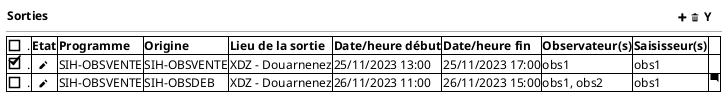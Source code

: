 @startsalt
{
  { <b>Sorties | . | . |. |. |. |. |. |. |. |. |. |. |. |. |. |. |. |. |. |. |. |. |. |. |. |. |. |. |. |. |. |. |. |. |. |. |. |. |. |. |. |. |. |. |. |. |. |. |. |. |. |. |. |. |. |. |. |. |. |. |. |. |. |. |. |. |. |. |. |. |. |. |. |. |. |. |. |. |. |. |. |. |. |. |. |. |. |. |. |. |. |. |. |. |. |. |. |. |. |. |. |. |. |. |. |. |. |. |. |. |. |. |. |. |. |. |. |. |. |.   { <&plus> <&trash> <b>Y } }
  --


	{#
     [ ]. | <b>Etat | <b>Programme | <b>Origine | <b>Lieu de la sortie | <b>Date/heure début | <b>Date/heure fin | <b>Observateur(s) | <b>Saisisseur(s) | .
     [X]. | <b>  <&pencil> | SIH-OBSVENTE | SIH-OBSVENTE | XDZ - Douarnenez | 25/11/2023 13:00 | 25/11/2023 17:00 | obs1 | obs1
     [ ]. | <b>  <&pencil> | SIH-OBSVENTE | SIH-OBSDEB | XDZ - Douarnenez | 26/11/2023 11:00 | 26/11/2023 15:00 | obs1, obs2 | obs1 | <&comment-square>
    }

}
@endsalt